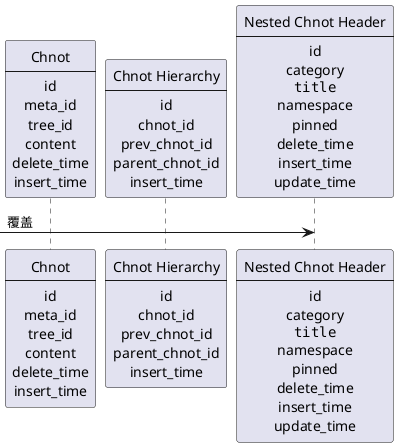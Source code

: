 @startuml ccc
participant c [
    Chnot
    ----
    id
    meta_id
    tree_id
    content
    delete_time
    insert_time
]

participant h [
    Chnot Hierarchy
    ----
    id
    chnot_id
    prev_chnot_id
    parent_chnot_id
    insert_time
]

participant n [
    Nested Chnot Header
    ----
    id
    category
    ""title""
    namespace
    pinned
    delete_time
    insert_time
    update_time
]

-> n: 覆盖



@enduml